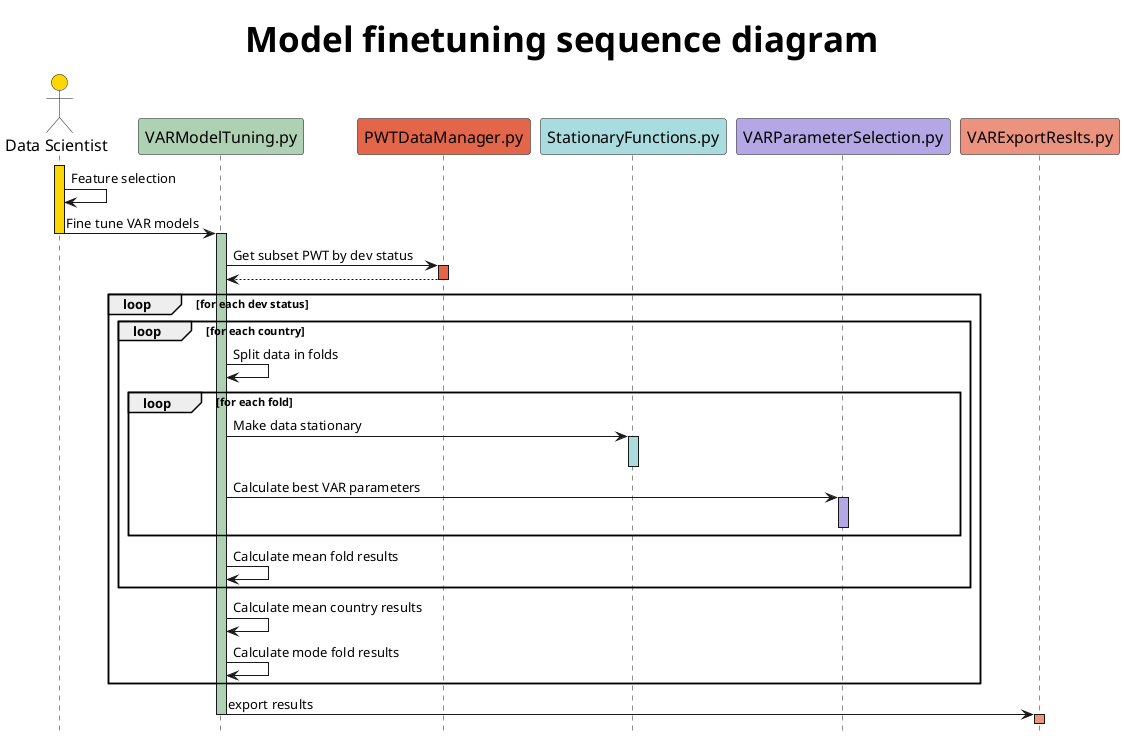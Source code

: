 @startuml
skinparam TitleFontSize 35
skinparam actorFontSize 16
skinparam ParticipantFontSize 16
hide footbox
title Model finetuning sequence diagram

actor "Data Scientist" as DS #Gold
participant VARModelTuning.py as VMT            #ADD1B2
participant PWTDataManager.py as PWTDM          #E3664A
participant StationaryFunctions.py as SF        #A9DCDF
participant VARParameterSelection.py as VPS     #B4A7E5
participant VARExportReslts.py as VER           #EB937F

activate DS #Gold
DS -> DS: Feature selection
DS -> VMT: Fine tune VAR models
deactivate DS 

activate VMT #ADD1B2
VMT -> PWTDM: Get subset PWT by dev status
activate PWTDM #E3664A
VMT <-- PWTDM
deactivate PWTDM
loop for each dev status
            loop for each country 
                VMT -> VMT: Split data in folds
                loop for each fold 
                    VMT -> SF: Make data stationary
                    activate SF #A9DCDF
                    'VMT <-- SF
                    deactivate SF
                    VMT -> VPS: Calculate best VAR parameters
                    activate VPS #B4A7E5
                    'VMT <-- VPS
                    deactivate VPS
                end
                VMT -> VMT: Calculate mean fold results
            end
            VMT -> VMT: Calculate mean country results
            VMT -> VMT: Calculate mode fold results
        end
VMT -> VER: export results
deactivate VMT
activate VER #EB937F
deactivate VER
@enduml